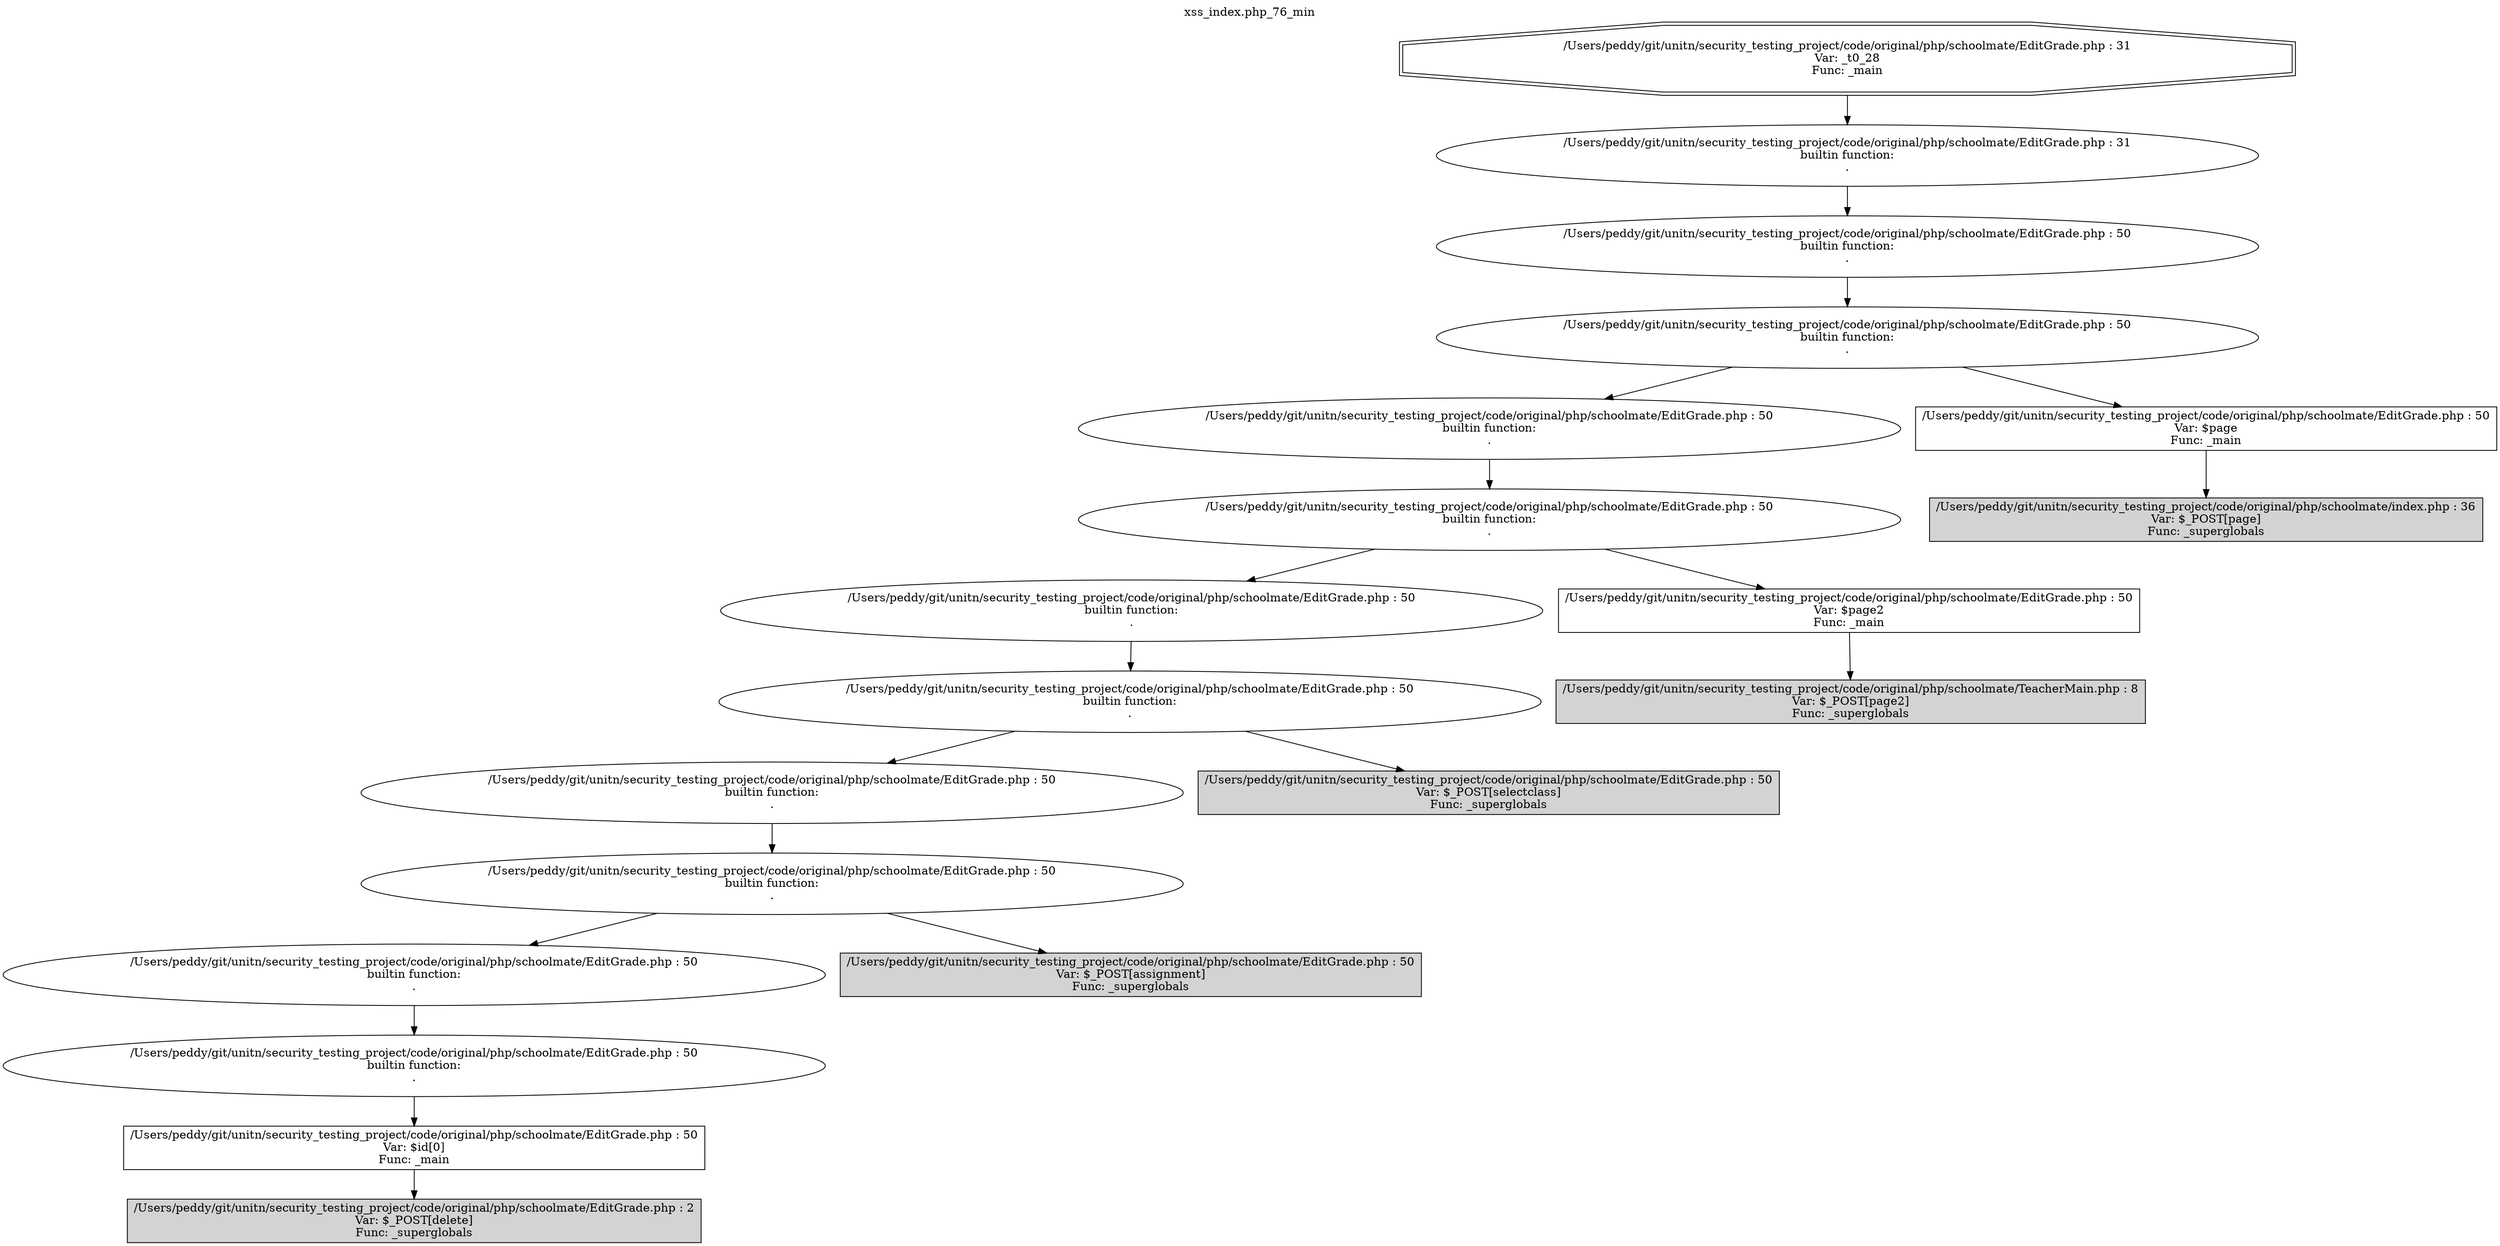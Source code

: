digraph cfg {
  label="xss_index.php_76_min";
  labelloc=t;
  n1 [shape=doubleoctagon, label="/Users/peddy/git/unitn/security_testing_project/code/original/php/schoolmate/EditGrade.php : 31\nVar: _t0_28\nFunc: _main\n"];
  n2 [shape=ellipse, label="/Users/peddy/git/unitn/security_testing_project/code/original/php/schoolmate/EditGrade.php : 31\nbuiltin function:\n.\n"];
  n3 [shape=ellipse, label="/Users/peddy/git/unitn/security_testing_project/code/original/php/schoolmate/EditGrade.php : 50\nbuiltin function:\n.\n"];
  n4 [shape=ellipse, label="/Users/peddy/git/unitn/security_testing_project/code/original/php/schoolmate/EditGrade.php : 50\nbuiltin function:\n.\n"];
  n5 [shape=ellipse, label="/Users/peddy/git/unitn/security_testing_project/code/original/php/schoolmate/EditGrade.php : 50\nbuiltin function:\n.\n"];
  n6 [shape=ellipse, label="/Users/peddy/git/unitn/security_testing_project/code/original/php/schoolmate/EditGrade.php : 50\nbuiltin function:\n.\n"];
  n7 [shape=ellipse, label="/Users/peddy/git/unitn/security_testing_project/code/original/php/schoolmate/EditGrade.php : 50\nbuiltin function:\n.\n"];
  n8 [shape=ellipse, label="/Users/peddy/git/unitn/security_testing_project/code/original/php/schoolmate/EditGrade.php : 50\nbuiltin function:\n.\n"];
  n9 [shape=ellipse, label="/Users/peddy/git/unitn/security_testing_project/code/original/php/schoolmate/EditGrade.php : 50\nbuiltin function:\n.\n"];
  n10 [shape=ellipse, label="/Users/peddy/git/unitn/security_testing_project/code/original/php/schoolmate/EditGrade.php : 50\nbuiltin function:\n.\n"];
  n11 [shape=ellipse, label="/Users/peddy/git/unitn/security_testing_project/code/original/php/schoolmate/EditGrade.php : 50\nbuiltin function:\n.\n"];
  n12 [shape=ellipse, label="/Users/peddy/git/unitn/security_testing_project/code/original/php/schoolmate/EditGrade.php : 50\nbuiltin function:\n.\n"];
  n13 [shape=box, label="/Users/peddy/git/unitn/security_testing_project/code/original/php/schoolmate/EditGrade.php : 50\nVar: $id[0]\nFunc: _main\n"];
  n14 [shape=box, label="/Users/peddy/git/unitn/security_testing_project/code/original/php/schoolmate/EditGrade.php : 2\nVar: $_POST[delete]\nFunc: _superglobals\n",style=filled];
  n15 [shape=box, label="/Users/peddy/git/unitn/security_testing_project/code/original/php/schoolmate/EditGrade.php : 50\nVar: $_POST[assignment]\nFunc: _superglobals\n",style=filled];
  n16 [shape=box, label="/Users/peddy/git/unitn/security_testing_project/code/original/php/schoolmate/EditGrade.php : 50\nVar: $_POST[selectclass]\nFunc: _superglobals\n",style=filled];
  n17 [shape=box, label="/Users/peddy/git/unitn/security_testing_project/code/original/php/schoolmate/EditGrade.php : 50\nVar: $page2\nFunc: _main\n"];
  n18 [shape=box, label="/Users/peddy/git/unitn/security_testing_project/code/original/php/schoolmate/TeacherMain.php : 8\nVar: $_POST[page2]\nFunc: _superglobals\n",style=filled];
  n19 [shape=box, label="/Users/peddy/git/unitn/security_testing_project/code/original/php/schoolmate/EditGrade.php : 50\nVar: $page\nFunc: _main\n"];
  n20 [shape=box, label="/Users/peddy/git/unitn/security_testing_project/code/original/php/schoolmate/index.php : 36\nVar: $_POST[page]\nFunc: _superglobals\n",style=filled];
  n1 -> n2;
  n2 -> n3;
  n3 -> n4;
  n4 -> n5;
  n4 -> n19;
  n5 -> n6;
  n6 -> n7;
  n6 -> n17;
  n7 -> n8;
  n8 -> n9;
  n8 -> n16;
  n9 -> n10;
  n10 -> n11;
  n10 -> n15;
  n11 -> n12;
  n12 -> n13;
  n13 -> n14;
  n17 -> n18;
  n19 -> n20;
}
